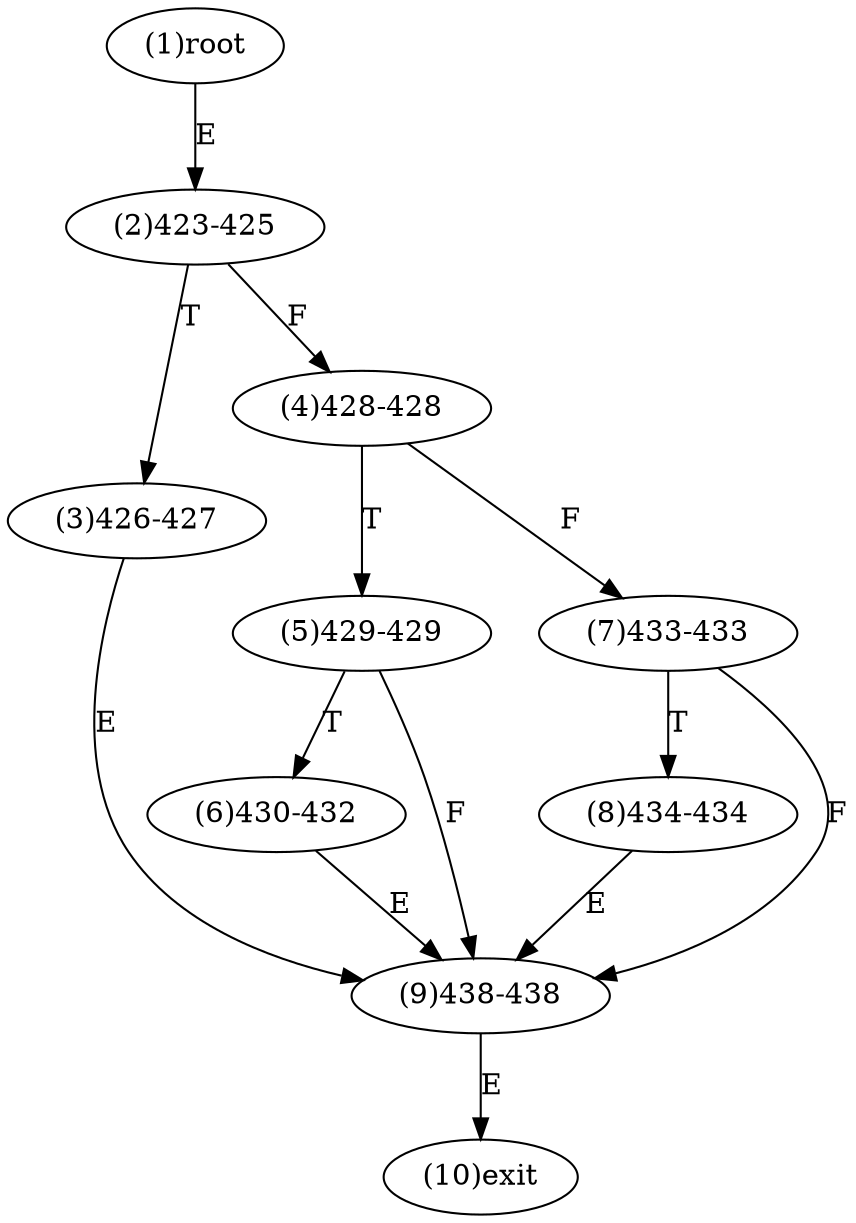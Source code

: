 digraph "" { 
1[ label="(1)root"];
2[ label="(2)423-425"];
3[ label="(3)426-427"];
4[ label="(4)428-428"];
5[ label="(5)429-429"];
6[ label="(6)430-432"];
7[ label="(7)433-433"];
8[ label="(8)434-434"];
9[ label="(9)438-438"];
10[ label="(10)exit"];
1->2[ label="E"];
2->4[ label="F"];
2->3[ label="T"];
3->9[ label="E"];
4->7[ label="F"];
4->5[ label="T"];
5->9[ label="F"];
5->6[ label="T"];
6->9[ label="E"];
7->9[ label="F"];
7->8[ label="T"];
8->9[ label="E"];
9->10[ label="E"];
}